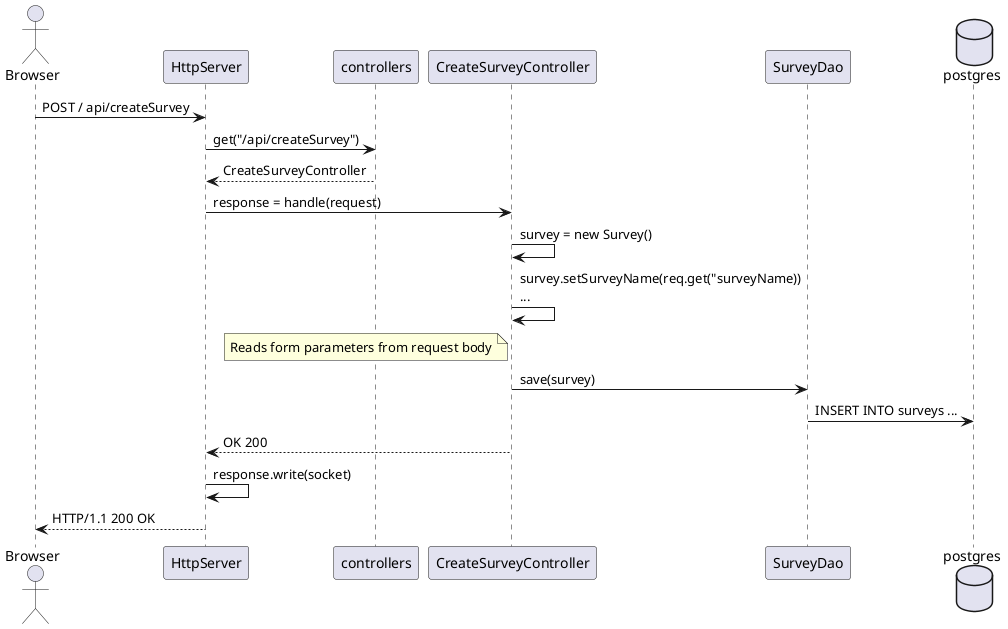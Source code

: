 @startuml

actor Browser
participant HttpServer
participant controllers
participant CreateSurveyController
participant SurveyDao
database postgres

Browser -> HttpServer: POST / api/createSurvey
HttpServer -> controllers: get("/api/createSurvey")
HttpServer <-- controllers: CreateSurveyController
HttpServer -> CreateSurveyController: response = handle(request)
CreateSurveyController -> CreateSurveyController: survey = new Survey()
CreateSurveyController -> CreateSurveyController: survey.setSurveyName(req.get("surveyName))\n...
note left of CreateSurveyController: Reads form parameters from request body
CreateSurveyController -> SurveyDao: save(survey)
SurveyDao -> postgres: INSERT INTO surveys ...
HttpServer <-- CreateSurveyController: OK 200
HttpServer -> HttpServer: response.write(socket)
Browser <-- HttpServer: HTTP/1.1 200 OK

@enduml